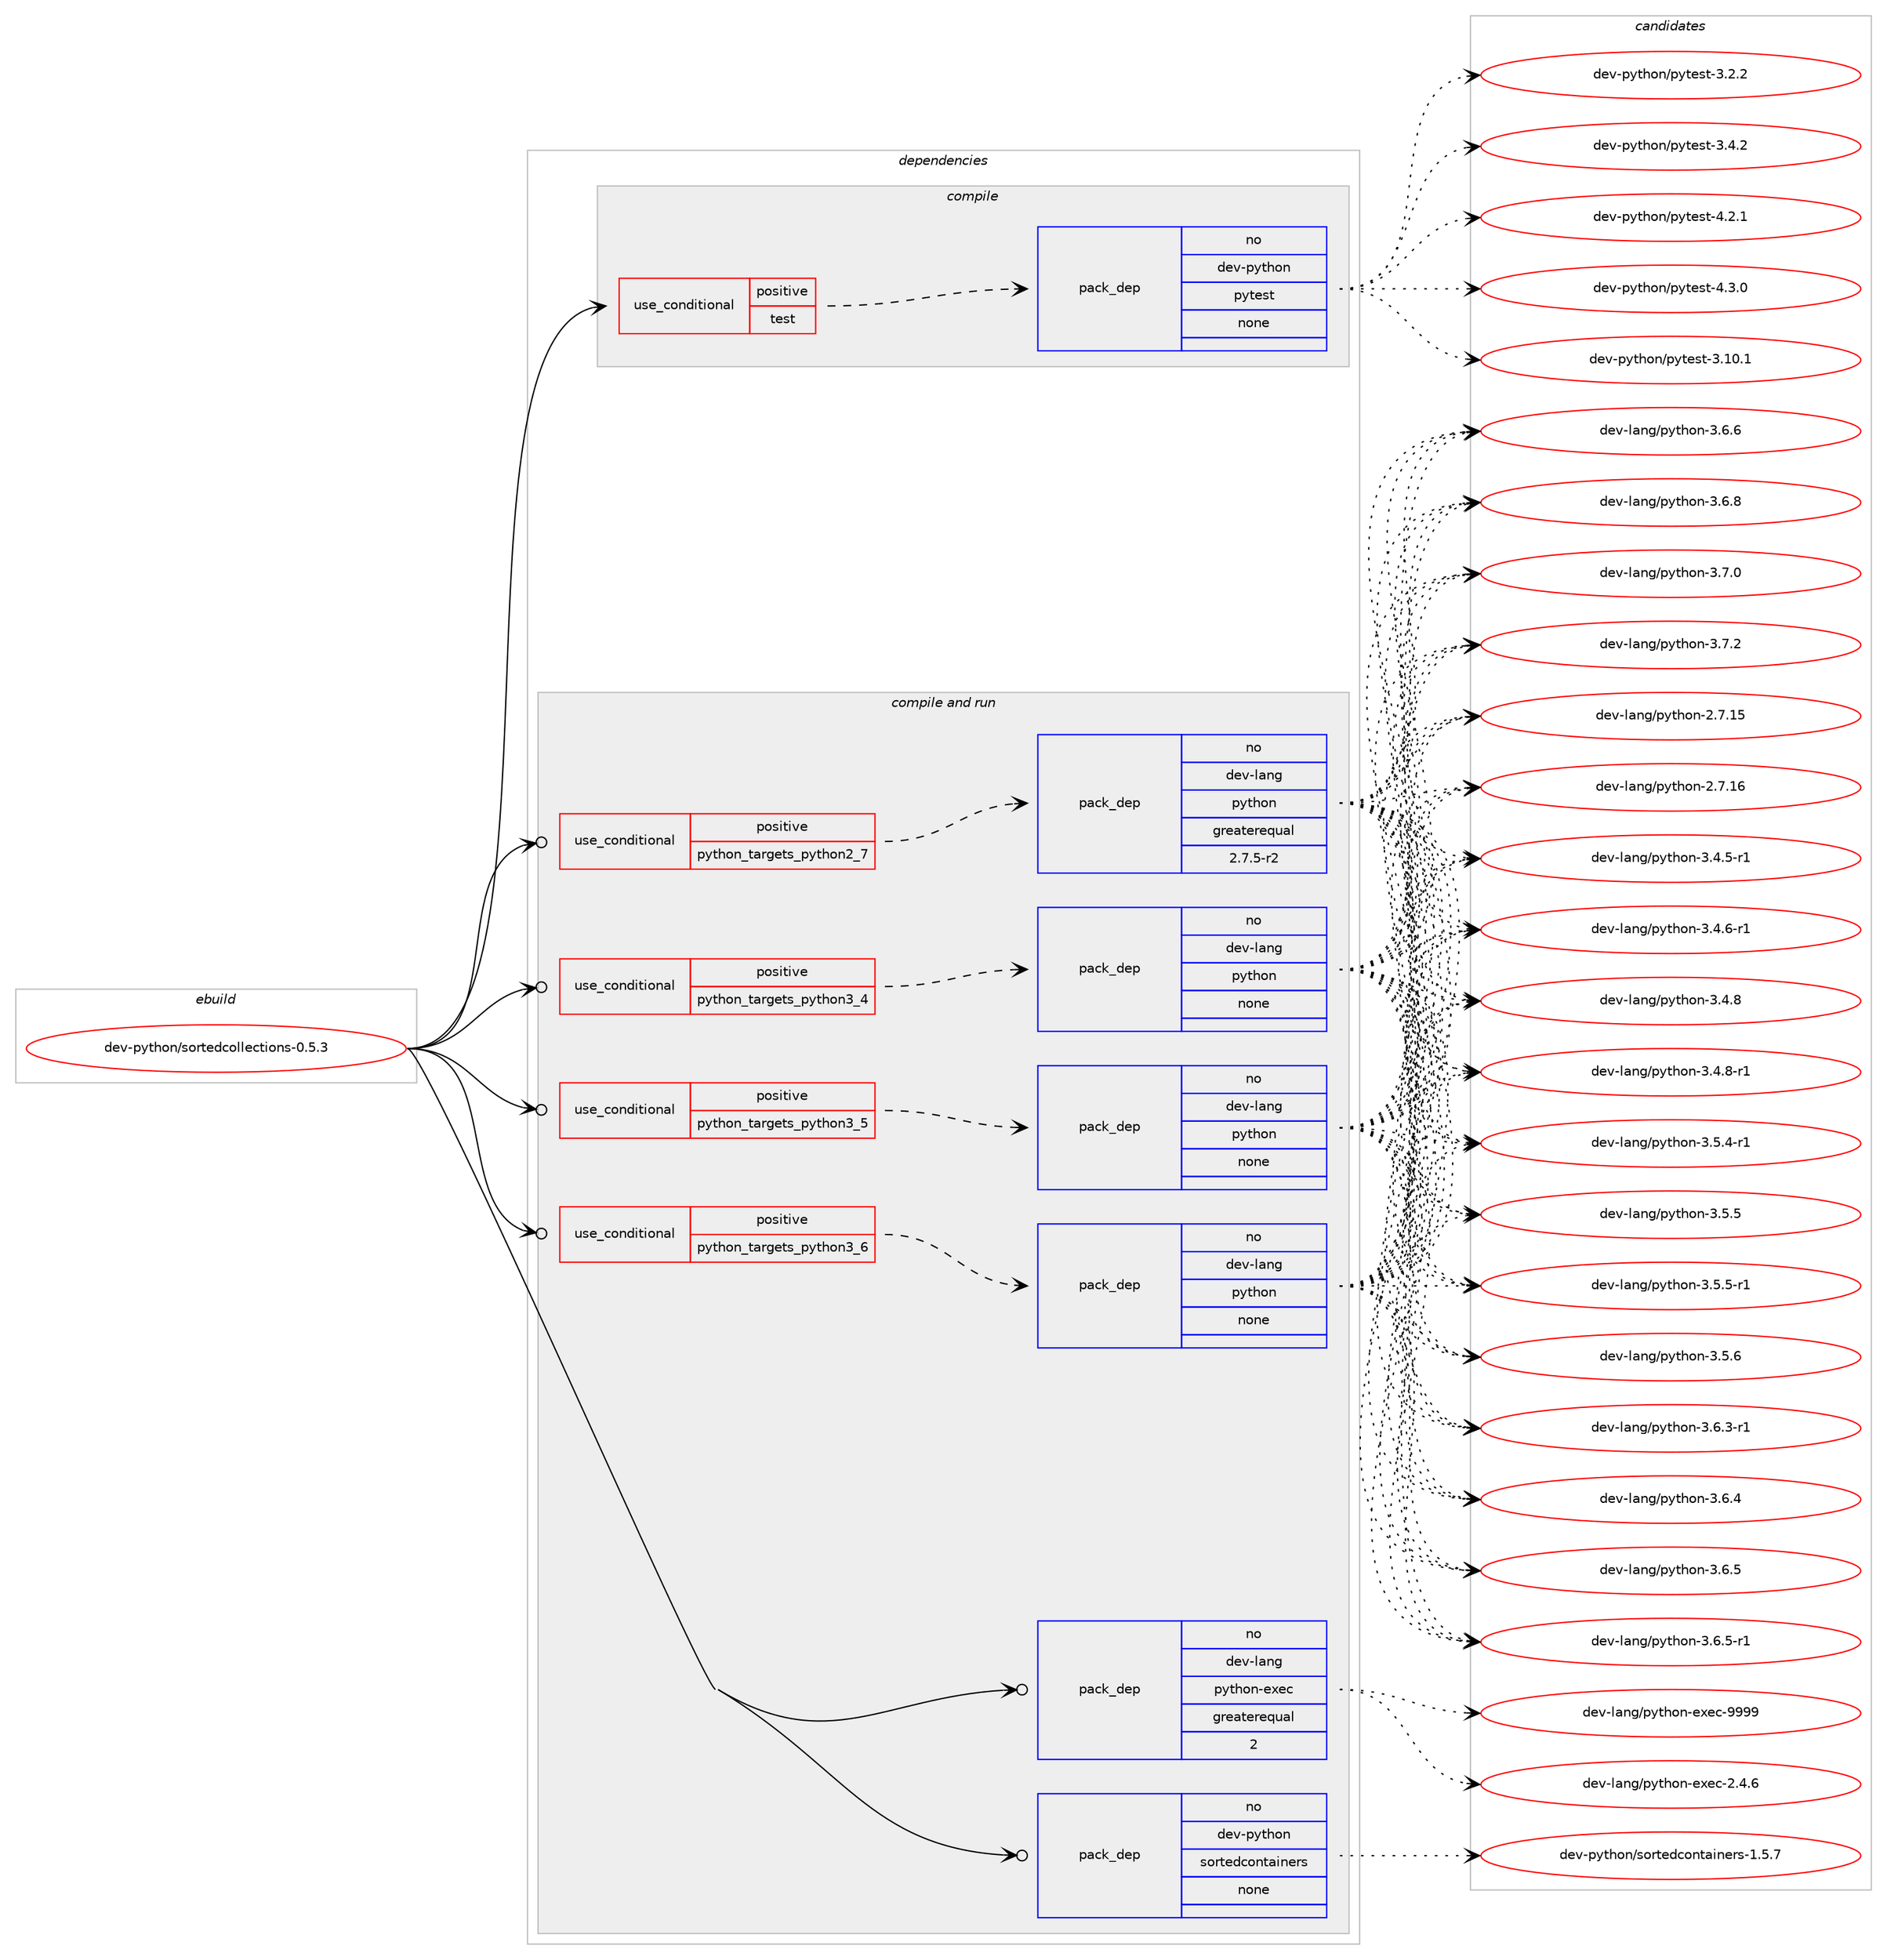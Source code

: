 digraph prolog {

# *************
# Graph options
# *************

newrank=true;
concentrate=true;
compound=true;
graph [rankdir=LR,fontname=Helvetica,fontsize=10,ranksep=1.5];#, ranksep=2.5, nodesep=0.2];
edge  [arrowhead=vee];
node  [fontname=Helvetica,fontsize=10];

# **********
# The ebuild
# **********

subgraph cluster_leftcol {
color=gray;
rank=same;
label=<<i>ebuild</i>>;
id [label="dev-python/sortedcollections-0.5.3", color=red, width=4, href="../dev-python/sortedcollections-0.5.3.svg"];
}

# ****************
# The dependencies
# ****************

subgraph cluster_midcol {
color=gray;
label=<<i>dependencies</i>>;
subgraph cluster_compile {
fillcolor="#eeeeee";
style=filled;
label=<<i>compile</i>>;
subgraph cond384774 {
dependency1441650 [label=<<TABLE BORDER="0" CELLBORDER="1" CELLSPACING="0" CELLPADDING="4"><TR><TD ROWSPAN="3" CELLPADDING="10">use_conditional</TD></TR><TR><TD>positive</TD></TR><TR><TD>test</TD></TR></TABLE>>, shape=none, color=red];
subgraph pack1033514 {
dependency1441651 [label=<<TABLE BORDER="0" CELLBORDER="1" CELLSPACING="0" CELLPADDING="4" WIDTH="220"><TR><TD ROWSPAN="6" CELLPADDING="30">pack_dep</TD></TR><TR><TD WIDTH="110">no</TD></TR><TR><TD>dev-python</TD></TR><TR><TD>pytest</TD></TR><TR><TD>none</TD></TR><TR><TD></TD></TR></TABLE>>, shape=none, color=blue];
}
dependency1441650:e -> dependency1441651:w [weight=20,style="dashed",arrowhead="vee"];
}
id:e -> dependency1441650:w [weight=20,style="solid",arrowhead="vee"];
}
subgraph cluster_compileandrun {
fillcolor="#eeeeee";
style=filled;
label=<<i>compile and run</i>>;
subgraph cond384775 {
dependency1441652 [label=<<TABLE BORDER="0" CELLBORDER="1" CELLSPACING="0" CELLPADDING="4"><TR><TD ROWSPAN="3" CELLPADDING="10">use_conditional</TD></TR><TR><TD>positive</TD></TR><TR><TD>python_targets_python2_7</TD></TR></TABLE>>, shape=none, color=red];
subgraph pack1033515 {
dependency1441653 [label=<<TABLE BORDER="0" CELLBORDER="1" CELLSPACING="0" CELLPADDING="4" WIDTH="220"><TR><TD ROWSPAN="6" CELLPADDING="30">pack_dep</TD></TR><TR><TD WIDTH="110">no</TD></TR><TR><TD>dev-lang</TD></TR><TR><TD>python</TD></TR><TR><TD>greaterequal</TD></TR><TR><TD>2.7.5-r2</TD></TR></TABLE>>, shape=none, color=blue];
}
dependency1441652:e -> dependency1441653:w [weight=20,style="dashed",arrowhead="vee"];
}
id:e -> dependency1441652:w [weight=20,style="solid",arrowhead="odotvee"];
subgraph cond384776 {
dependency1441654 [label=<<TABLE BORDER="0" CELLBORDER="1" CELLSPACING="0" CELLPADDING="4"><TR><TD ROWSPAN="3" CELLPADDING="10">use_conditional</TD></TR><TR><TD>positive</TD></TR><TR><TD>python_targets_python3_4</TD></TR></TABLE>>, shape=none, color=red];
subgraph pack1033516 {
dependency1441655 [label=<<TABLE BORDER="0" CELLBORDER="1" CELLSPACING="0" CELLPADDING="4" WIDTH="220"><TR><TD ROWSPAN="6" CELLPADDING="30">pack_dep</TD></TR><TR><TD WIDTH="110">no</TD></TR><TR><TD>dev-lang</TD></TR><TR><TD>python</TD></TR><TR><TD>none</TD></TR><TR><TD></TD></TR></TABLE>>, shape=none, color=blue];
}
dependency1441654:e -> dependency1441655:w [weight=20,style="dashed",arrowhead="vee"];
}
id:e -> dependency1441654:w [weight=20,style="solid",arrowhead="odotvee"];
subgraph cond384777 {
dependency1441656 [label=<<TABLE BORDER="0" CELLBORDER="1" CELLSPACING="0" CELLPADDING="4"><TR><TD ROWSPAN="3" CELLPADDING="10">use_conditional</TD></TR><TR><TD>positive</TD></TR><TR><TD>python_targets_python3_5</TD></TR></TABLE>>, shape=none, color=red];
subgraph pack1033517 {
dependency1441657 [label=<<TABLE BORDER="0" CELLBORDER="1" CELLSPACING="0" CELLPADDING="4" WIDTH="220"><TR><TD ROWSPAN="6" CELLPADDING="30">pack_dep</TD></TR><TR><TD WIDTH="110">no</TD></TR><TR><TD>dev-lang</TD></TR><TR><TD>python</TD></TR><TR><TD>none</TD></TR><TR><TD></TD></TR></TABLE>>, shape=none, color=blue];
}
dependency1441656:e -> dependency1441657:w [weight=20,style="dashed",arrowhead="vee"];
}
id:e -> dependency1441656:w [weight=20,style="solid",arrowhead="odotvee"];
subgraph cond384778 {
dependency1441658 [label=<<TABLE BORDER="0" CELLBORDER="1" CELLSPACING="0" CELLPADDING="4"><TR><TD ROWSPAN="3" CELLPADDING="10">use_conditional</TD></TR><TR><TD>positive</TD></TR><TR><TD>python_targets_python3_6</TD></TR></TABLE>>, shape=none, color=red];
subgraph pack1033518 {
dependency1441659 [label=<<TABLE BORDER="0" CELLBORDER="1" CELLSPACING="0" CELLPADDING="4" WIDTH="220"><TR><TD ROWSPAN="6" CELLPADDING="30">pack_dep</TD></TR><TR><TD WIDTH="110">no</TD></TR><TR><TD>dev-lang</TD></TR><TR><TD>python</TD></TR><TR><TD>none</TD></TR><TR><TD></TD></TR></TABLE>>, shape=none, color=blue];
}
dependency1441658:e -> dependency1441659:w [weight=20,style="dashed",arrowhead="vee"];
}
id:e -> dependency1441658:w [weight=20,style="solid",arrowhead="odotvee"];
subgraph pack1033519 {
dependency1441660 [label=<<TABLE BORDER="0" CELLBORDER="1" CELLSPACING="0" CELLPADDING="4" WIDTH="220"><TR><TD ROWSPAN="6" CELLPADDING="30">pack_dep</TD></TR><TR><TD WIDTH="110">no</TD></TR><TR><TD>dev-lang</TD></TR><TR><TD>python-exec</TD></TR><TR><TD>greaterequal</TD></TR><TR><TD>2</TD></TR></TABLE>>, shape=none, color=blue];
}
id:e -> dependency1441660:w [weight=20,style="solid",arrowhead="odotvee"];
subgraph pack1033520 {
dependency1441661 [label=<<TABLE BORDER="0" CELLBORDER="1" CELLSPACING="0" CELLPADDING="4" WIDTH="220"><TR><TD ROWSPAN="6" CELLPADDING="30">pack_dep</TD></TR><TR><TD WIDTH="110">no</TD></TR><TR><TD>dev-python</TD></TR><TR><TD>sortedcontainers</TD></TR><TR><TD>none</TD></TR><TR><TD></TD></TR></TABLE>>, shape=none, color=blue];
}
id:e -> dependency1441661:w [weight=20,style="solid",arrowhead="odotvee"];
}
subgraph cluster_run {
fillcolor="#eeeeee";
style=filled;
label=<<i>run</i>>;
}
}

# **************
# The candidates
# **************

subgraph cluster_choices {
rank=same;
color=gray;
label=<<i>candidates</i>>;

subgraph choice1033514 {
color=black;
nodesep=1;
choice100101118451121211161041111104711212111610111511645514649484649 [label="dev-python/pytest-3.10.1", color=red, width=4,href="../dev-python/pytest-3.10.1.svg"];
choice1001011184511212111610411111047112121116101115116455146504650 [label="dev-python/pytest-3.2.2", color=red, width=4,href="../dev-python/pytest-3.2.2.svg"];
choice1001011184511212111610411111047112121116101115116455146524650 [label="dev-python/pytest-3.4.2", color=red, width=4,href="../dev-python/pytest-3.4.2.svg"];
choice1001011184511212111610411111047112121116101115116455246504649 [label="dev-python/pytest-4.2.1", color=red, width=4,href="../dev-python/pytest-4.2.1.svg"];
choice1001011184511212111610411111047112121116101115116455246514648 [label="dev-python/pytest-4.3.0", color=red, width=4,href="../dev-python/pytest-4.3.0.svg"];
dependency1441651:e -> choice100101118451121211161041111104711212111610111511645514649484649:w [style=dotted,weight="100"];
dependency1441651:e -> choice1001011184511212111610411111047112121116101115116455146504650:w [style=dotted,weight="100"];
dependency1441651:e -> choice1001011184511212111610411111047112121116101115116455146524650:w [style=dotted,weight="100"];
dependency1441651:e -> choice1001011184511212111610411111047112121116101115116455246504649:w [style=dotted,weight="100"];
dependency1441651:e -> choice1001011184511212111610411111047112121116101115116455246514648:w [style=dotted,weight="100"];
}
subgraph choice1033515 {
color=black;
nodesep=1;
choice10010111845108971101034711212111610411111045504655464953 [label="dev-lang/python-2.7.15", color=red, width=4,href="../dev-lang/python-2.7.15.svg"];
choice10010111845108971101034711212111610411111045504655464954 [label="dev-lang/python-2.7.16", color=red, width=4,href="../dev-lang/python-2.7.16.svg"];
choice1001011184510897110103471121211161041111104551465246534511449 [label="dev-lang/python-3.4.5-r1", color=red, width=4,href="../dev-lang/python-3.4.5-r1.svg"];
choice1001011184510897110103471121211161041111104551465246544511449 [label="dev-lang/python-3.4.6-r1", color=red, width=4,href="../dev-lang/python-3.4.6-r1.svg"];
choice100101118451089711010347112121116104111110455146524656 [label="dev-lang/python-3.4.8", color=red, width=4,href="../dev-lang/python-3.4.8.svg"];
choice1001011184510897110103471121211161041111104551465246564511449 [label="dev-lang/python-3.4.8-r1", color=red, width=4,href="../dev-lang/python-3.4.8-r1.svg"];
choice1001011184510897110103471121211161041111104551465346524511449 [label="dev-lang/python-3.5.4-r1", color=red, width=4,href="../dev-lang/python-3.5.4-r1.svg"];
choice100101118451089711010347112121116104111110455146534653 [label="dev-lang/python-3.5.5", color=red, width=4,href="../dev-lang/python-3.5.5.svg"];
choice1001011184510897110103471121211161041111104551465346534511449 [label="dev-lang/python-3.5.5-r1", color=red, width=4,href="../dev-lang/python-3.5.5-r1.svg"];
choice100101118451089711010347112121116104111110455146534654 [label="dev-lang/python-3.5.6", color=red, width=4,href="../dev-lang/python-3.5.6.svg"];
choice1001011184510897110103471121211161041111104551465446514511449 [label="dev-lang/python-3.6.3-r1", color=red, width=4,href="../dev-lang/python-3.6.3-r1.svg"];
choice100101118451089711010347112121116104111110455146544652 [label="dev-lang/python-3.6.4", color=red, width=4,href="../dev-lang/python-3.6.4.svg"];
choice100101118451089711010347112121116104111110455146544653 [label="dev-lang/python-3.6.5", color=red, width=4,href="../dev-lang/python-3.6.5.svg"];
choice1001011184510897110103471121211161041111104551465446534511449 [label="dev-lang/python-3.6.5-r1", color=red, width=4,href="../dev-lang/python-3.6.5-r1.svg"];
choice100101118451089711010347112121116104111110455146544654 [label="dev-lang/python-3.6.6", color=red, width=4,href="../dev-lang/python-3.6.6.svg"];
choice100101118451089711010347112121116104111110455146544656 [label="dev-lang/python-3.6.8", color=red, width=4,href="../dev-lang/python-3.6.8.svg"];
choice100101118451089711010347112121116104111110455146554648 [label="dev-lang/python-3.7.0", color=red, width=4,href="../dev-lang/python-3.7.0.svg"];
choice100101118451089711010347112121116104111110455146554650 [label="dev-lang/python-3.7.2", color=red, width=4,href="../dev-lang/python-3.7.2.svg"];
dependency1441653:e -> choice10010111845108971101034711212111610411111045504655464953:w [style=dotted,weight="100"];
dependency1441653:e -> choice10010111845108971101034711212111610411111045504655464954:w [style=dotted,weight="100"];
dependency1441653:e -> choice1001011184510897110103471121211161041111104551465246534511449:w [style=dotted,weight="100"];
dependency1441653:e -> choice1001011184510897110103471121211161041111104551465246544511449:w [style=dotted,weight="100"];
dependency1441653:e -> choice100101118451089711010347112121116104111110455146524656:w [style=dotted,weight="100"];
dependency1441653:e -> choice1001011184510897110103471121211161041111104551465246564511449:w [style=dotted,weight="100"];
dependency1441653:e -> choice1001011184510897110103471121211161041111104551465346524511449:w [style=dotted,weight="100"];
dependency1441653:e -> choice100101118451089711010347112121116104111110455146534653:w [style=dotted,weight="100"];
dependency1441653:e -> choice1001011184510897110103471121211161041111104551465346534511449:w [style=dotted,weight="100"];
dependency1441653:e -> choice100101118451089711010347112121116104111110455146534654:w [style=dotted,weight="100"];
dependency1441653:e -> choice1001011184510897110103471121211161041111104551465446514511449:w [style=dotted,weight="100"];
dependency1441653:e -> choice100101118451089711010347112121116104111110455146544652:w [style=dotted,weight="100"];
dependency1441653:e -> choice100101118451089711010347112121116104111110455146544653:w [style=dotted,weight="100"];
dependency1441653:e -> choice1001011184510897110103471121211161041111104551465446534511449:w [style=dotted,weight="100"];
dependency1441653:e -> choice100101118451089711010347112121116104111110455146544654:w [style=dotted,weight="100"];
dependency1441653:e -> choice100101118451089711010347112121116104111110455146544656:w [style=dotted,weight="100"];
dependency1441653:e -> choice100101118451089711010347112121116104111110455146554648:w [style=dotted,weight="100"];
dependency1441653:e -> choice100101118451089711010347112121116104111110455146554650:w [style=dotted,weight="100"];
}
subgraph choice1033516 {
color=black;
nodesep=1;
choice10010111845108971101034711212111610411111045504655464953 [label="dev-lang/python-2.7.15", color=red, width=4,href="../dev-lang/python-2.7.15.svg"];
choice10010111845108971101034711212111610411111045504655464954 [label="dev-lang/python-2.7.16", color=red, width=4,href="../dev-lang/python-2.7.16.svg"];
choice1001011184510897110103471121211161041111104551465246534511449 [label="dev-lang/python-3.4.5-r1", color=red, width=4,href="../dev-lang/python-3.4.5-r1.svg"];
choice1001011184510897110103471121211161041111104551465246544511449 [label="dev-lang/python-3.4.6-r1", color=red, width=4,href="../dev-lang/python-3.4.6-r1.svg"];
choice100101118451089711010347112121116104111110455146524656 [label="dev-lang/python-3.4.8", color=red, width=4,href="../dev-lang/python-3.4.8.svg"];
choice1001011184510897110103471121211161041111104551465246564511449 [label="dev-lang/python-3.4.8-r1", color=red, width=4,href="../dev-lang/python-3.4.8-r1.svg"];
choice1001011184510897110103471121211161041111104551465346524511449 [label="dev-lang/python-3.5.4-r1", color=red, width=4,href="../dev-lang/python-3.5.4-r1.svg"];
choice100101118451089711010347112121116104111110455146534653 [label="dev-lang/python-3.5.5", color=red, width=4,href="../dev-lang/python-3.5.5.svg"];
choice1001011184510897110103471121211161041111104551465346534511449 [label="dev-lang/python-3.5.5-r1", color=red, width=4,href="../dev-lang/python-3.5.5-r1.svg"];
choice100101118451089711010347112121116104111110455146534654 [label="dev-lang/python-3.5.6", color=red, width=4,href="../dev-lang/python-3.5.6.svg"];
choice1001011184510897110103471121211161041111104551465446514511449 [label="dev-lang/python-3.6.3-r1", color=red, width=4,href="../dev-lang/python-3.6.3-r1.svg"];
choice100101118451089711010347112121116104111110455146544652 [label="dev-lang/python-3.6.4", color=red, width=4,href="../dev-lang/python-3.6.4.svg"];
choice100101118451089711010347112121116104111110455146544653 [label="dev-lang/python-3.6.5", color=red, width=4,href="../dev-lang/python-3.6.5.svg"];
choice1001011184510897110103471121211161041111104551465446534511449 [label="dev-lang/python-3.6.5-r1", color=red, width=4,href="../dev-lang/python-3.6.5-r1.svg"];
choice100101118451089711010347112121116104111110455146544654 [label="dev-lang/python-3.6.6", color=red, width=4,href="../dev-lang/python-3.6.6.svg"];
choice100101118451089711010347112121116104111110455146544656 [label="dev-lang/python-3.6.8", color=red, width=4,href="../dev-lang/python-3.6.8.svg"];
choice100101118451089711010347112121116104111110455146554648 [label="dev-lang/python-3.7.0", color=red, width=4,href="../dev-lang/python-3.7.0.svg"];
choice100101118451089711010347112121116104111110455146554650 [label="dev-lang/python-3.7.2", color=red, width=4,href="../dev-lang/python-3.7.2.svg"];
dependency1441655:e -> choice10010111845108971101034711212111610411111045504655464953:w [style=dotted,weight="100"];
dependency1441655:e -> choice10010111845108971101034711212111610411111045504655464954:w [style=dotted,weight="100"];
dependency1441655:e -> choice1001011184510897110103471121211161041111104551465246534511449:w [style=dotted,weight="100"];
dependency1441655:e -> choice1001011184510897110103471121211161041111104551465246544511449:w [style=dotted,weight="100"];
dependency1441655:e -> choice100101118451089711010347112121116104111110455146524656:w [style=dotted,weight="100"];
dependency1441655:e -> choice1001011184510897110103471121211161041111104551465246564511449:w [style=dotted,weight="100"];
dependency1441655:e -> choice1001011184510897110103471121211161041111104551465346524511449:w [style=dotted,weight="100"];
dependency1441655:e -> choice100101118451089711010347112121116104111110455146534653:w [style=dotted,weight="100"];
dependency1441655:e -> choice1001011184510897110103471121211161041111104551465346534511449:w [style=dotted,weight="100"];
dependency1441655:e -> choice100101118451089711010347112121116104111110455146534654:w [style=dotted,weight="100"];
dependency1441655:e -> choice1001011184510897110103471121211161041111104551465446514511449:w [style=dotted,weight="100"];
dependency1441655:e -> choice100101118451089711010347112121116104111110455146544652:w [style=dotted,weight="100"];
dependency1441655:e -> choice100101118451089711010347112121116104111110455146544653:w [style=dotted,weight="100"];
dependency1441655:e -> choice1001011184510897110103471121211161041111104551465446534511449:w [style=dotted,weight="100"];
dependency1441655:e -> choice100101118451089711010347112121116104111110455146544654:w [style=dotted,weight="100"];
dependency1441655:e -> choice100101118451089711010347112121116104111110455146544656:w [style=dotted,weight="100"];
dependency1441655:e -> choice100101118451089711010347112121116104111110455146554648:w [style=dotted,weight="100"];
dependency1441655:e -> choice100101118451089711010347112121116104111110455146554650:w [style=dotted,weight="100"];
}
subgraph choice1033517 {
color=black;
nodesep=1;
choice10010111845108971101034711212111610411111045504655464953 [label="dev-lang/python-2.7.15", color=red, width=4,href="../dev-lang/python-2.7.15.svg"];
choice10010111845108971101034711212111610411111045504655464954 [label="dev-lang/python-2.7.16", color=red, width=4,href="../dev-lang/python-2.7.16.svg"];
choice1001011184510897110103471121211161041111104551465246534511449 [label="dev-lang/python-3.4.5-r1", color=red, width=4,href="../dev-lang/python-3.4.5-r1.svg"];
choice1001011184510897110103471121211161041111104551465246544511449 [label="dev-lang/python-3.4.6-r1", color=red, width=4,href="../dev-lang/python-3.4.6-r1.svg"];
choice100101118451089711010347112121116104111110455146524656 [label="dev-lang/python-3.4.8", color=red, width=4,href="../dev-lang/python-3.4.8.svg"];
choice1001011184510897110103471121211161041111104551465246564511449 [label="dev-lang/python-3.4.8-r1", color=red, width=4,href="../dev-lang/python-3.4.8-r1.svg"];
choice1001011184510897110103471121211161041111104551465346524511449 [label="dev-lang/python-3.5.4-r1", color=red, width=4,href="../dev-lang/python-3.5.4-r1.svg"];
choice100101118451089711010347112121116104111110455146534653 [label="dev-lang/python-3.5.5", color=red, width=4,href="../dev-lang/python-3.5.5.svg"];
choice1001011184510897110103471121211161041111104551465346534511449 [label="dev-lang/python-3.5.5-r1", color=red, width=4,href="../dev-lang/python-3.5.5-r1.svg"];
choice100101118451089711010347112121116104111110455146534654 [label="dev-lang/python-3.5.6", color=red, width=4,href="../dev-lang/python-3.5.6.svg"];
choice1001011184510897110103471121211161041111104551465446514511449 [label="dev-lang/python-3.6.3-r1", color=red, width=4,href="../dev-lang/python-3.6.3-r1.svg"];
choice100101118451089711010347112121116104111110455146544652 [label="dev-lang/python-3.6.4", color=red, width=4,href="../dev-lang/python-3.6.4.svg"];
choice100101118451089711010347112121116104111110455146544653 [label="dev-lang/python-3.6.5", color=red, width=4,href="../dev-lang/python-3.6.5.svg"];
choice1001011184510897110103471121211161041111104551465446534511449 [label="dev-lang/python-3.6.5-r1", color=red, width=4,href="../dev-lang/python-3.6.5-r1.svg"];
choice100101118451089711010347112121116104111110455146544654 [label="dev-lang/python-3.6.6", color=red, width=4,href="../dev-lang/python-3.6.6.svg"];
choice100101118451089711010347112121116104111110455146544656 [label="dev-lang/python-3.6.8", color=red, width=4,href="../dev-lang/python-3.6.8.svg"];
choice100101118451089711010347112121116104111110455146554648 [label="dev-lang/python-3.7.0", color=red, width=4,href="../dev-lang/python-3.7.0.svg"];
choice100101118451089711010347112121116104111110455146554650 [label="dev-lang/python-3.7.2", color=red, width=4,href="../dev-lang/python-3.7.2.svg"];
dependency1441657:e -> choice10010111845108971101034711212111610411111045504655464953:w [style=dotted,weight="100"];
dependency1441657:e -> choice10010111845108971101034711212111610411111045504655464954:w [style=dotted,weight="100"];
dependency1441657:e -> choice1001011184510897110103471121211161041111104551465246534511449:w [style=dotted,weight="100"];
dependency1441657:e -> choice1001011184510897110103471121211161041111104551465246544511449:w [style=dotted,weight="100"];
dependency1441657:e -> choice100101118451089711010347112121116104111110455146524656:w [style=dotted,weight="100"];
dependency1441657:e -> choice1001011184510897110103471121211161041111104551465246564511449:w [style=dotted,weight="100"];
dependency1441657:e -> choice1001011184510897110103471121211161041111104551465346524511449:w [style=dotted,weight="100"];
dependency1441657:e -> choice100101118451089711010347112121116104111110455146534653:w [style=dotted,weight="100"];
dependency1441657:e -> choice1001011184510897110103471121211161041111104551465346534511449:w [style=dotted,weight="100"];
dependency1441657:e -> choice100101118451089711010347112121116104111110455146534654:w [style=dotted,weight="100"];
dependency1441657:e -> choice1001011184510897110103471121211161041111104551465446514511449:w [style=dotted,weight="100"];
dependency1441657:e -> choice100101118451089711010347112121116104111110455146544652:w [style=dotted,weight="100"];
dependency1441657:e -> choice100101118451089711010347112121116104111110455146544653:w [style=dotted,weight="100"];
dependency1441657:e -> choice1001011184510897110103471121211161041111104551465446534511449:w [style=dotted,weight="100"];
dependency1441657:e -> choice100101118451089711010347112121116104111110455146544654:w [style=dotted,weight="100"];
dependency1441657:e -> choice100101118451089711010347112121116104111110455146544656:w [style=dotted,weight="100"];
dependency1441657:e -> choice100101118451089711010347112121116104111110455146554648:w [style=dotted,weight="100"];
dependency1441657:e -> choice100101118451089711010347112121116104111110455146554650:w [style=dotted,weight="100"];
}
subgraph choice1033518 {
color=black;
nodesep=1;
choice10010111845108971101034711212111610411111045504655464953 [label="dev-lang/python-2.7.15", color=red, width=4,href="../dev-lang/python-2.7.15.svg"];
choice10010111845108971101034711212111610411111045504655464954 [label="dev-lang/python-2.7.16", color=red, width=4,href="../dev-lang/python-2.7.16.svg"];
choice1001011184510897110103471121211161041111104551465246534511449 [label="dev-lang/python-3.4.5-r1", color=red, width=4,href="../dev-lang/python-3.4.5-r1.svg"];
choice1001011184510897110103471121211161041111104551465246544511449 [label="dev-lang/python-3.4.6-r1", color=red, width=4,href="../dev-lang/python-3.4.6-r1.svg"];
choice100101118451089711010347112121116104111110455146524656 [label="dev-lang/python-3.4.8", color=red, width=4,href="../dev-lang/python-3.4.8.svg"];
choice1001011184510897110103471121211161041111104551465246564511449 [label="dev-lang/python-3.4.8-r1", color=red, width=4,href="../dev-lang/python-3.4.8-r1.svg"];
choice1001011184510897110103471121211161041111104551465346524511449 [label="dev-lang/python-3.5.4-r1", color=red, width=4,href="../dev-lang/python-3.5.4-r1.svg"];
choice100101118451089711010347112121116104111110455146534653 [label="dev-lang/python-3.5.5", color=red, width=4,href="../dev-lang/python-3.5.5.svg"];
choice1001011184510897110103471121211161041111104551465346534511449 [label="dev-lang/python-3.5.5-r1", color=red, width=4,href="../dev-lang/python-3.5.5-r1.svg"];
choice100101118451089711010347112121116104111110455146534654 [label="dev-lang/python-3.5.6", color=red, width=4,href="../dev-lang/python-3.5.6.svg"];
choice1001011184510897110103471121211161041111104551465446514511449 [label="dev-lang/python-3.6.3-r1", color=red, width=4,href="../dev-lang/python-3.6.3-r1.svg"];
choice100101118451089711010347112121116104111110455146544652 [label="dev-lang/python-3.6.4", color=red, width=4,href="../dev-lang/python-3.6.4.svg"];
choice100101118451089711010347112121116104111110455146544653 [label="dev-lang/python-3.6.5", color=red, width=4,href="../dev-lang/python-3.6.5.svg"];
choice1001011184510897110103471121211161041111104551465446534511449 [label="dev-lang/python-3.6.5-r1", color=red, width=4,href="../dev-lang/python-3.6.5-r1.svg"];
choice100101118451089711010347112121116104111110455146544654 [label="dev-lang/python-3.6.6", color=red, width=4,href="../dev-lang/python-3.6.6.svg"];
choice100101118451089711010347112121116104111110455146544656 [label="dev-lang/python-3.6.8", color=red, width=4,href="../dev-lang/python-3.6.8.svg"];
choice100101118451089711010347112121116104111110455146554648 [label="dev-lang/python-3.7.0", color=red, width=4,href="../dev-lang/python-3.7.0.svg"];
choice100101118451089711010347112121116104111110455146554650 [label="dev-lang/python-3.7.2", color=red, width=4,href="../dev-lang/python-3.7.2.svg"];
dependency1441659:e -> choice10010111845108971101034711212111610411111045504655464953:w [style=dotted,weight="100"];
dependency1441659:e -> choice10010111845108971101034711212111610411111045504655464954:w [style=dotted,weight="100"];
dependency1441659:e -> choice1001011184510897110103471121211161041111104551465246534511449:w [style=dotted,weight="100"];
dependency1441659:e -> choice1001011184510897110103471121211161041111104551465246544511449:w [style=dotted,weight="100"];
dependency1441659:e -> choice100101118451089711010347112121116104111110455146524656:w [style=dotted,weight="100"];
dependency1441659:e -> choice1001011184510897110103471121211161041111104551465246564511449:w [style=dotted,weight="100"];
dependency1441659:e -> choice1001011184510897110103471121211161041111104551465346524511449:w [style=dotted,weight="100"];
dependency1441659:e -> choice100101118451089711010347112121116104111110455146534653:w [style=dotted,weight="100"];
dependency1441659:e -> choice1001011184510897110103471121211161041111104551465346534511449:w [style=dotted,weight="100"];
dependency1441659:e -> choice100101118451089711010347112121116104111110455146534654:w [style=dotted,weight="100"];
dependency1441659:e -> choice1001011184510897110103471121211161041111104551465446514511449:w [style=dotted,weight="100"];
dependency1441659:e -> choice100101118451089711010347112121116104111110455146544652:w [style=dotted,weight="100"];
dependency1441659:e -> choice100101118451089711010347112121116104111110455146544653:w [style=dotted,weight="100"];
dependency1441659:e -> choice1001011184510897110103471121211161041111104551465446534511449:w [style=dotted,weight="100"];
dependency1441659:e -> choice100101118451089711010347112121116104111110455146544654:w [style=dotted,weight="100"];
dependency1441659:e -> choice100101118451089711010347112121116104111110455146544656:w [style=dotted,weight="100"];
dependency1441659:e -> choice100101118451089711010347112121116104111110455146554648:w [style=dotted,weight="100"];
dependency1441659:e -> choice100101118451089711010347112121116104111110455146554650:w [style=dotted,weight="100"];
}
subgraph choice1033519 {
color=black;
nodesep=1;
choice1001011184510897110103471121211161041111104510112010199455046524654 [label="dev-lang/python-exec-2.4.6", color=red, width=4,href="../dev-lang/python-exec-2.4.6.svg"];
choice10010111845108971101034711212111610411111045101120101994557575757 [label="dev-lang/python-exec-9999", color=red, width=4,href="../dev-lang/python-exec-9999.svg"];
dependency1441660:e -> choice1001011184510897110103471121211161041111104510112010199455046524654:w [style=dotted,weight="100"];
dependency1441660:e -> choice10010111845108971101034711212111610411111045101120101994557575757:w [style=dotted,weight="100"];
}
subgraph choice1033520 {
color=black;
nodesep=1;
choice10010111845112121116104111110471151111141161011009911111011697105110101114115454946534655 [label="dev-python/sortedcontainers-1.5.7", color=red, width=4,href="../dev-python/sortedcontainers-1.5.7.svg"];
dependency1441661:e -> choice10010111845112121116104111110471151111141161011009911111011697105110101114115454946534655:w [style=dotted,weight="100"];
}
}

}
